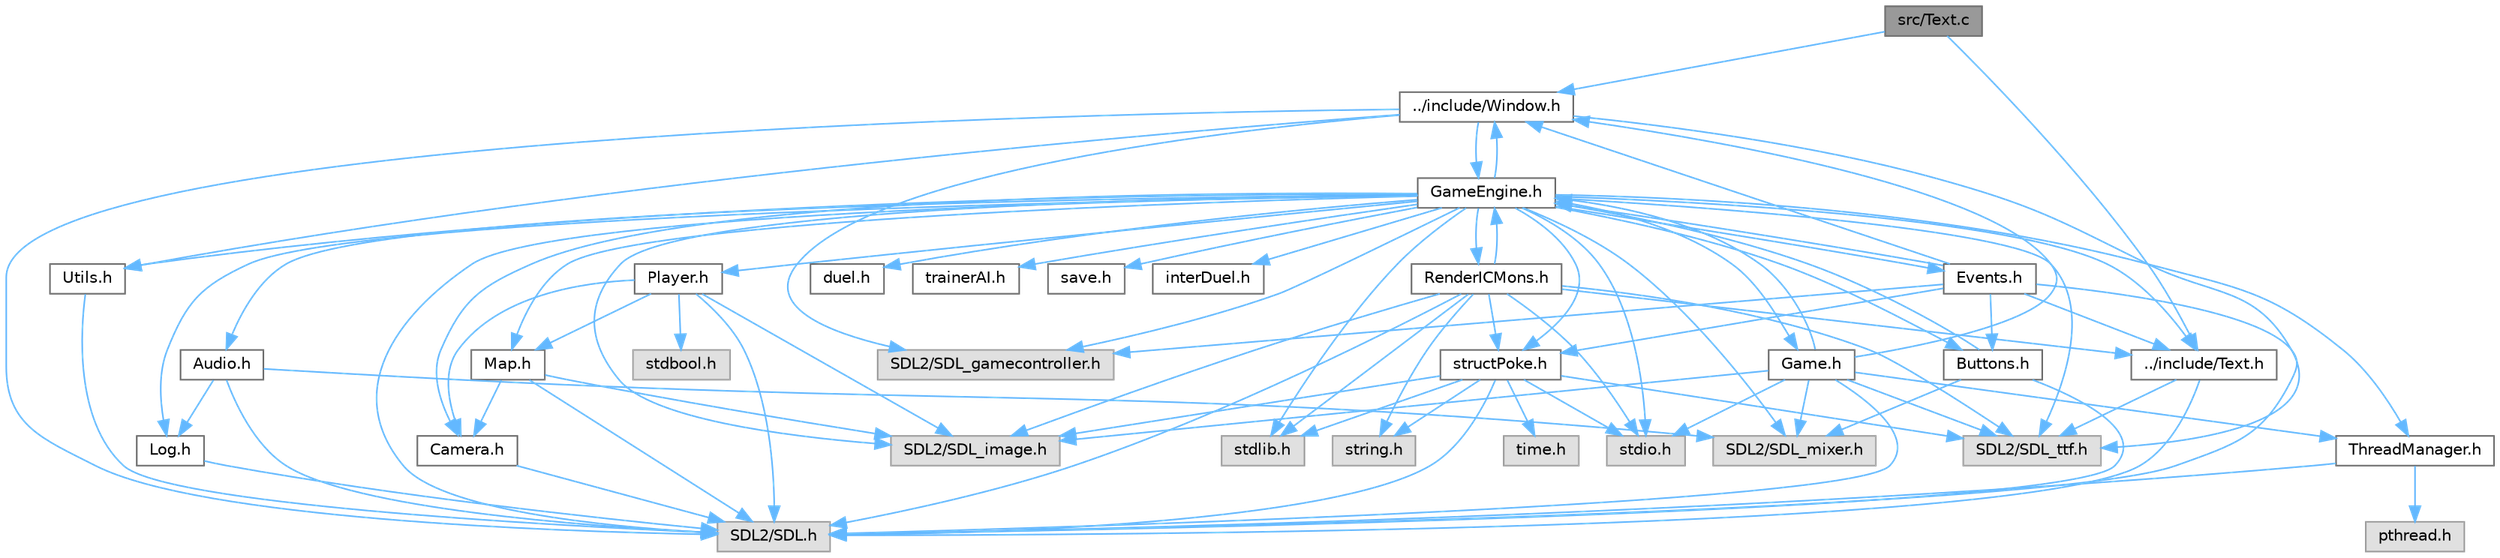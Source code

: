 digraph "src/Text.c"
{
 // LATEX_PDF_SIZE
  bgcolor="transparent";
  edge [fontname=Helvetica,fontsize=10,labelfontname=Helvetica,labelfontsize=10];
  node [fontname=Helvetica,fontsize=10,shape=box,height=0.2,width=0.4];
  Node1 [id="Node000001",label="src/Text.c",height=0.2,width=0.4,color="gray40", fillcolor="grey60", style="filled", fontcolor="black",tooltip=" "];
  Node1 -> Node2 [id="edge1_Node000001_Node000002",color="steelblue1",style="solid",tooltip=" "];
  Node2 [id="Node000002",label="../include/Text.h",height=0.2,width=0.4,color="grey40", fillcolor="white", style="filled",URL="$d6/d35/Text_8h.html",tooltip="Définition et gestion des éléments de texte."];
  Node2 -> Node3 [id="edge2_Node000002_Node000003",color="steelblue1",style="solid",tooltip=" "];
  Node3 [id="Node000003",label="SDL2/SDL.h",height=0.2,width=0.4,color="grey60", fillcolor="#E0E0E0", style="filled",tooltip=" "];
  Node2 -> Node4 [id="edge3_Node000002_Node000004",color="steelblue1",style="solid",tooltip=" "];
  Node4 [id="Node000004",label="SDL2/SDL_ttf.h",height=0.2,width=0.4,color="grey60", fillcolor="#E0E0E0", style="filled",tooltip=" "];
  Node1 -> Node5 [id="edge4_Node000001_Node000005",color="steelblue1",style="solid",tooltip=" "];
  Node5 [id="Node000005",label="../include/Window.h",height=0.2,width=0.4,color="grey40", fillcolor="white", style="filled",URL="$d3/ded/Window_8h.html",tooltip="Définition et gestion de la fenêtre principale de l'application."];
  Node5 -> Node3 [id="edge5_Node000005_Node000003",color="steelblue1",style="solid",tooltip=" "];
  Node5 -> Node4 [id="edge6_Node000005_Node000004",color="steelblue1",style="solid",tooltip=" "];
  Node5 -> Node6 [id="edge7_Node000005_Node000006",color="steelblue1",style="solid",tooltip=" "];
  Node6 [id="Node000006",label="SDL2/SDL_gamecontroller.h",height=0.2,width=0.4,color="grey60", fillcolor="#E0E0E0", style="filled",tooltip=" "];
  Node5 -> Node7 [id="edge8_Node000005_Node000007",color="steelblue1",style="solid",tooltip=" "];
  Node7 [id="Node000007",label="GameEngine.h",height=0.2,width=0.4,color="grey40", fillcolor="white", style="filled",URL="$d7/d1f/GameEngine_8h.html",tooltip="Définition et gestion du moteur de jeu."];
  Node7 -> Node3 [id="edge9_Node000007_Node000003",color="steelblue1",style="solid",tooltip=" "];
  Node7 -> Node8 [id="edge10_Node000007_Node000008",color="steelblue1",style="solid",tooltip=" "];
  Node8 [id="Node000008",label="SDL2/SDL_mixer.h",height=0.2,width=0.4,color="grey60", fillcolor="#E0E0E0", style="filled",tooltip=" "];
  Node7 -> Node9 [id="edge11_Node000007_Node000009",color="steelblue1",style="solid",tooltip=" "];
  Node9 [id="Node000009",label="SDL2/SDL_image.h",height=0.2,width=0.4,color="grey60", fillcolor="#E0E0E0", style="filled",tooltip=" "];
  Node7 -> Node4 [id="edge12_Node000007_Node000004",color="steelblue1",style="solid",tooltip=" "];
  Node7 -> Node6 [id="edge13_Node000007_Node000006",color="steelblue1",style="solid",tooltip=" "];
  Node7 -> Node10 [id="edge14_Node000007_Node000010",color="steelblue1",style="solid",tooltip=" "];
  Node10 [id="Node000010",label="stdio.h",height=0.2,width=0.4,color="grey60", fillcolor="#E0E0E0", style="filled",tooltip=" "];
  Node7 -> Node11 [id="edge15_Node000007_Node000011",color="steelblue1",style="solid",tooltip=" "];
  Node11 [id="Node000011",label="stdlib.h",height=0.2,width=0.4,color="grey60", fillcolor="#E0E0E0", style="filled",tooltip=" "];
  Node7 -> Node12 [id="edge16_Node000007_Node000012",color="steelblue1",style="solid",tooltip=" "];
  Node12 [id="Node000012",label="Log.h",height=0.2,width=0.4,color="grey40", fillcolor="white", style="filled",URL="$d1/d45/Log_8h.html",tooltip=" "];
  Node12 -> Node3 [id="edge17_Node000012_Node000003",color="steelblue1",style="solid",tooltip=" "];
  Node7 -> Node13 [id="edge18_Node000007_Node000013",color="steelblue1",style="solid",tooltip=" "];
  Node13 [id="Node000013",label="Audio.h",height=0.2,width=0.4,color="grey40", fillcolor="white", style="filled",URL="$d8/daa/Audio_8h.html",tooltip="Gestion de l'audio pour l'application."];
  Node13 -> Node12 [id="edge19_Node000013_Node000012",color="steelblue1",style="solid",tooltip=" "];
  Node13 -> Node8 [id="edge20_Node000013_Node000008",color="steelblue1",style="solid",tooltip=" "];
  Node13 -> Node3 [id="edge21_Node000013_Node000003",color="steelblue1",style="solid",tooltip=" "];
  Node7 -> Node14 [id="edge22_Node000007_Node000014",color="steelblue1",style="solid",tooltip=" "];
  Node14 [id="Node000014",label="Buttons.h",height=0.2,width=0.4,color="grey40", fillcolor="white", style="filled",URL="$d3/d70/Buttons_8h.html",tooltip="Gestion des boutons et curseurs pour l'application."];
  Node14 -> Node3 [id="edge23_Node000014_Node000003",color="steelblue1",style="solid",tooltip=" "];
  Node14 -> Node8 [id="edge24_Node000014_Node000008",color="steelblue1",style="solid",tooltip=" "];
  Node14 -> Node7 [id="edge25_Node000014_Node000007",color="steelblue1",style="solid",tooltip=" "];
  Node7 -> Node15 [id="edge26_Node000007_Node000015",color="steelblue1",style="solid",tooltip=" "];
  Node15 [id="Node000015",label="structPoke.h",height=0.2,width=0.4,color="grey40", fillcolor="white", style="filled",URL="$da/d71/structPoke_8h.html",tooltip=" "];
  Node15 -> Node10 [id="edge27_Node000015_Node000010",color="steelblue1",style="solid",tooltip=" "];
  Node15 -> Node11 [id="edge28_Node000015_Node000011",color="steelblue1",style="solid",tooltip=" "];
  Node15 -> Node16 [id="edge29_Node000015_Node000016",color="steelblue1",style="solid",tooltip=" "];
  Node16 [id="Node000016",label="time.h",height=0.2,width=0.4,color="grey60", fillcolor="#E0E0E0", style="filled",tooltip=" "];
  Node15 -> Node17 [id="edge30_Node000015_Node000017",color="steelblue1",style="solid",tooltip=" "];
  Node17 [id="Node000017",label="string.h",height=0.2,width=0.4,color="grey60", fillcolor="#E0E0E0", style="filled",tooltip=" "];
  Node15 -> Node3 [id="edge31_Node000015_Node000003",color="steelblue1",style="solid",tooltip=" "];
  Node15 -> Node9 [id="edge32_Node000015_Node000009",color="steelblue1",style="solid",tooltip=" "];
  Node15 -> Node4 [id="edge33_Node000015_Node000004",color="steelblue1",style="solid",tooltip=" "];
  Node7 -> Node18 [id="edge34_Node000007_Node000018",color="steelblue1",style="solid",tooltip=" "];
  Node18 [id="Node000018",label="duel.h",height=0.2,width=0.4,color="grey40", fillcolor="white", style="filled",URL="$d6/d8e/duel_8h.html",tooltip=" "];
  Node7 -> Node19 [id="edge35_Node000007_Node000019",color="steelblue1",style="solid",tooltip=" "];
  Node19 [id="Node000019",label="trainerAI.h",height=0.2,width=0.4,color="grey40", fillcolor="white", style="filled",URL="$df/d27/trainerAI_8h.html",tooltip=" "];
  Node7 -> Node20 [id="edge36_Node000007_Node000020",color="steelblue1",style="solid",tooltip=" "];
  Node20 [id="Node000020",label="save.h",height=0.2,width=0.4,color="grey40", fillcolor="white", style="filled",URL="$d5/d5e/save_8h.html",tooltip="Save the player's data in a file."];
  Node7 -> Node21 [id="edge37_Node000007_Node000021",color="steelblue1",style="solid",tooltip=" "];
  Node21 [id="Node000021",label="interDuel.h",height=0.2,width=0.4,color="grey40", fillcolor="white", style="filled",URL="$da/d1d/interDuel_8h.html",tooltip=" "];
  Node7 -> Node22 [id="edge38_Node000007_Node000022",color="steelblue1",style="solid",tooltip=" "];
  Node22 [id="Node000022",label="Utils.h",height=0.2,width=0.4,color="grey40", fillcolor="white", style="filled",URL="$d9/ded/Utils_8h.html",tooltip="Fonctions utilitaires pour l'application."];
  Node22 -> Node3 [id="edge39_Node000022_Node000003",color="steelblue1",style="solid",tooltip=" "];
  Node7 -> Node2 [id="edge40_Node000007_Node000002",color="steelblue1",style="solid",tooltip=" "];
  Node7 -> Node5 [id="edge41_Node000007_Node000005",color="steelblue1",style="solid",tooltip=" "];
  Node7 -> Node23 [id="edge42_Node000007_Node000023",color="steelblue1",style="solid",tooltip=" "];
  Node23 [id="Node000023",label="Map.h",height=0.2,width=0.4,color="grey40", fillcolor="white", style="filled",URL="$df/d79/Map_8h.html",tooltip=" "];
  Node23 -> Node3 [id="edge43_Node000023_Node000003",color="steelblue1",style="solid",tooltip=" "];
  Node23 -> Node9 [id="edge44_Node000023_Node000009",color="steelblue1",style="solid",tooltip=" "];
  Node23 -> Node24 [id="edge45_Node000023_Node000024",color="steelblue1",style="solid",tooltip=" "];
  Node24 [id="Node000024",label="Camera.h",height=0.2,width=0.4,color="grey40", fillcolor="white", style="filled",URL="$dd/de4/Camera_8h.html",tooltip="Gestion de la caméra pour le défilement de la vue du jeu."];
  Node24 -> Node3 [id="edge46_Node000024_Node000003",color="steelblue1",style="solid",tooltip=" "];
  Node7 -> Node25 [id="edge47_Node000007_Node000025",color="steelblue1",style="solid",tooltip=" "];
  Node25 [id="Node000025",label="Player.h",height=0.2,width=0.4,color="grey40", fillcolor="white", style="filled",URL="$da/dbf/Player_8h.html",tooltip=" "];
  Node25 -> Node3 [id="edge48_Node000025_Node000003",color="steelblue1",style="solid",tooltip=" "];
  Node25 -> Node9 [id="edge49_Node000025_Node000009",color="steelblue1",style="solid",tooltip=" "];
  Node25 -> Node23 [id="edge50_Node000025_Node000023",color="steelblue1",style="solid",tooltip=" "];
  Node25 -> Node24 [id="edge51_Node000025_Node000024",color="steelblue1",style="solid",tooltip=" "];
  Node25 -> Node26 [id="edge52_Node000025_Node000026",color="steelblue1",style="solid",tooltip=" "];
  Node26 [id="Node000026",label="stdbool.h",height=0.2,width=0.4,color="grey60", fillcolor="#E0E0E0", style="filled",tooltip=" "];
  Node7 -> Node24 [id="edge53_Node000007_Node000024",color="steelblue1",style="solid",tooltip=" "];
  Node7 -> Node27 [id="edge54_Node000007_Node000027",color="steelblue1",style="solid",tooltip=" "];
  Node27 [id="Node000027",label="ThreadManager.h",height=0.2,width=0.4,color="grey40", fillcolor="white", style="filled",URL="$d0/daa/ThreadManager_8h.html",tooltip=" "];
  Node27 -> Node28 [id="edge55_Node000027_Node000028",color="steelblue1",style="solid",tooltip=" "];
  Node28 [id="Node000028",label="pthread.h",height=0.2,width=0.4,color="grey60", fillcolor="#E0E0E0", style="filled",tooltip=" "];
  Node27 -> Node3 [id="edge56_Node000027_Node000003",color="steelblue1",style="solid",tooltip=" "];
  Node7 -> Node29 [id="edge57_Node000007_Node000029",color="steelblue1",style="solid",tooltip=" "];
  Node29 [id="Node000029",label="Game.h",height=0.2,width=0.4,color="grey40", fillcolor="white", style="filled",URL="$d3/d5f/Game_8h.html",tooltip=" "];
  Node29 -> Node3 [id="edge58_Node000029_Node000003",color="steelblue1",style="solid",tooltip=" "];
  Node29 -> Node8 [id="edge59_Node000029_Node000008",color="steelblue1",style="solid",tooltip=" "];
  Node29 -> Node9 [id="edge60_Node000029_Node000009",color="steelblue1",style="solid",tooltip=" "];
  Node29 -> Node4 [id="edge61_Node000029_Node000004",color="steelblue1",style="solid",tooltip=" "];
  Node29 -> Node10 [id="edge62_Node000029_Node000010",color="steelblue1",style="solid",tooltip=" "];
  Node29 -> Node5 [id="edge63_Node000029_Node000005",color="steelblue1",style="solid",tooltip=" "];
  Node29 -> Node7 [id="edge64_Node000029_Node000007",color="steelblue1",style="solid",tooltip=" "];
  Node29 -> Node27 [id="edge65_Node000029_Node000027",color="steelblue1",style="solid",tooltip=" "];
  Node7 -> Node30 [id="edge66_Node000007_Node000030",color="steelblue1",style="solid",tooltip=" "];
  Node30 [id="Node000030",label="Events.h",height=0.2,width=0.4,color="grey40", fillcolor="white", style="filled",URL="$d0/dbb/Events_8h.html",tooltip=" "];
  Node30 -> Node7 [id="edge67_Node000030_Node000007",color="steelblue1",style="solid",tooltip=" "];
  Node30 -> Node5 [id="edge68_Node000030_Node000005",color="steelblue1",style="solid",tooltip=" "];
  Node30 -> Node14 [id="edge69_Node000030_Node000014",color="steelblue1",style="solid",tooltip=" "];
  Node30 -> Node2 [id="edge70_Node000030_Node000002",color="steelblue1",style="solid",tooltip=" "];
  Node30 -> Node15 [id="edge71_Node000030_Node000015",color="steelblue1",style="solid",tooltip=" "];
  Node30 -> Node3 [id="edge72_Node000030_Node000003",color="steelblue1",style="solid",tooltip=" "];
  Node30 -> Node6 [id="edge73_Node000030_Node000006",color="steelblue1",style="solid",tooltip=" "];
  Node7 -> Node31 [id="edge74_Node000007_Node000031",color="steelblue1",style="solid",tooltip=" "];
  Node31 [id="Node000031",label="RenderICMons.h",height=0.2,width=0.4,color="grey40", fillcolor="white", style="filled",URL="$d2/d98/RenderICMons_8h.html",tooltip="Définition et gestion du rendu des ICMons."];
  Node31 -> Node3 [id="edge75_Node000031_Node000003",color="steelblue1",style="solid",tooltip=" "];
  Node31 -> Node9 [id="edge76_Node000031_Node000009",color="steelblue1",style="solid",tooltip=" "];
  Node31 -> Node4 [id="edge77_Node000031_Node000004",color="steelblue1",style="solid",tooltip=" "];
  Node31 -> Node10 [id="edge78_Node000031_Node000010",color="steelblue1",style="solid",tooltip=" "];
  Node31 -> Node11 [id="edge79_Node000031_Node000011",color="steelblue1",style="solid",tooltip=" "];
  Node31 -> Node17 [id="edge80_Node000031_Node000017",color="steelblue1",style="solid",tooltip=" "];
  Node31 -> Node7 [id="edge81_Node000031_Node000007",color="steelblue1",style="solid",tooltip=" "];
  Node31 -> Node2 [id="edge82_Node000031_Node000002",color="steelblue1",style="solid",tooltip=" "];
  Node31 -> Node15 [id="edge83_Node000031_Node000015",color="steelblue1",style="solid",tooltip=" "];
  Node5 -> Node22 [id="edge84_Node000005_Node000022",color="steelblue1",style="solid",tooltip=" "];
}
